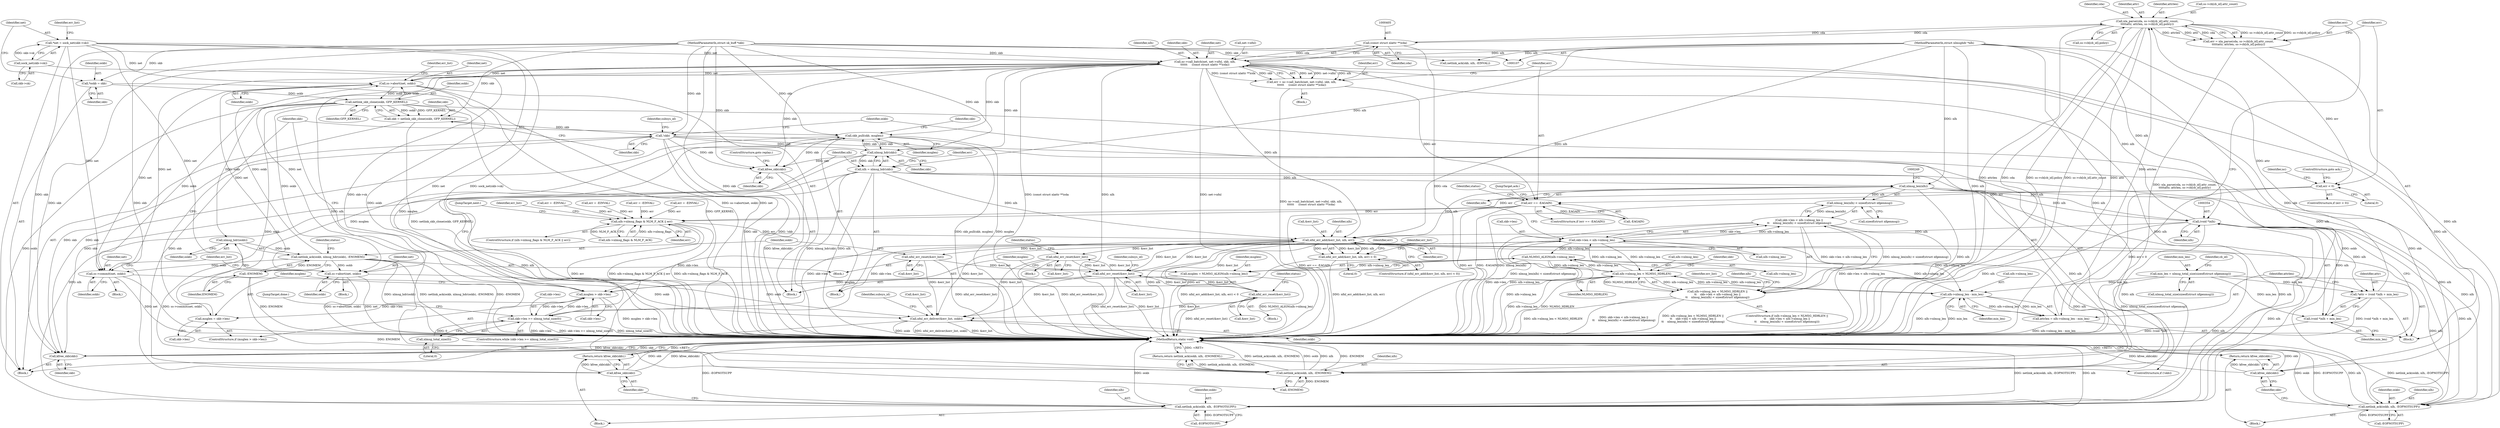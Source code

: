 digraph "0_linux_c58d6c93680f28ac58984af61d0a7ebf4319c241@array" {
"1000367" [label="(Call,nla_parse(cda, ss->cb[cb_id].attr_count,\n\t\t\t\t\tattr, attrlen, ss->cb[cb_id].policy))"];
"1000404" [label="(Call,(const struct nlattr **)cda)"];
"1000367" [label="(Call,nla_parse(cda, ss->cb[cb_id].attr_count,\n\t\t\t\t\tattr, attrlen, ss->cb[cb_id].policy))"];
"1000350" [label="(Call,*attr = (void *)nlh + min_len)"];
"1000353" [label="(Call,(void *)nlh)"];
"1000223" [label="(Call,nlh = nlmsg_hdr(skb))"];
"1000225" [label="(Call,nlmsg_hdr(skb))"];
"1000472" [label="(Call,skb_pull(skb, msglen))"];
"1000397" [label="(Call,nc->call_batch(net, net->nfnl, skb, nlh,\n\t\t\t\t\t\t     (const struct nlattr **)cda))"];
"1000117" [label="(Call,*net = sock_net(skb->sk))"];
"1000119" [label="(Call,sock_net(skb->sk))"];
"1000481" [label="(Call,ss->abort(net, oskb))"];
"1000439" [label="(Call,netlink_ack(oskb, nlmsg_hdr(oskb), -ENOMEM))"];
"1000441" [label="(Call,nlmsg_hdr(oskb))"];
"1000145" [label="(Call,netlink_skb_clone(oskb, GFP_KERNEL))"];
"1000113" [label="(Call,*oskb = skb)"];
"1000108" [label="(MethodParameterIn,struct sk_buff *skb)"];
"1000443" [label="(Call,-ENOMEM)"];
"1000109" [label="(MethodParameterIn,struct nlmsghdr *nlh)"];
"1000467" [label="(Call,msglen = skb->len)"];
"1000462" [label="(Call,msglen > skb->len)"];
"1000455" [label="(Call,msglen = NLMSG_ALIGN(nlh->nlmsg_len))"];
"1000457" [label="(Call,NLMSG_ALIGN(nlh->nlmsg_len))"];
"1000360" [label="(Call,nlh->nlmsg_len - min_len)"];
"1000232" [label="(Call,nlh->nlmsg_len < NLMSG_HDRLEN)"];
"1000238" [label="(Call,skb->len < nlh->nlmsg_len)"];
"1000214" [label="(Call,skb->len >= nlmsg_total_size(0))"];
"1000218" [label="(Call,nlmsg_total_size(0))"];
"1000336" [label="(Call,min_len = nlmsg_total_size(sizeof(struct nfgenmsg)))"];
"1000149" [label="(Call,!skb)"];
"1000143" [label="(Call,skb = netlink_skb_clone(oskb, GFP_KERNEL))"];
"1000246" [label="(Call,nlmsg_len(nlh))"];
"1000358" [label="(Call,attrlen = nlh->nlmsg_len - min_len)"];
"1000365" [label="(Call,err = nla_parse(cda, ss->cb[cb_id].attr_count,\n\t\t\t\t\tattr, attrlen, ss->cb[cb_id].policy))"];
"1000386" [label="(Call,err < 0)"];
"1000408" [label="(Call,err == -EAGAIN)"];
"1000419" [label="(Call,nlh->nlmsg_flags & NLM_F_ACK || err)"];
"1000429" [label="(Call,nfnl_err_add(&err_list, nlh, err))"];
"1000152" [label="(Call,netlink_ack(oskb, nlh, -ENOMEM))"];
"1000151" [label="(Return,return netlink_ack(oskb, nlh, -ENOMEM);)"];
"1000184" [label="(Call,netlink_ack(oskb, nlh, -EOPNOTSUPP))"];
"1000205" [label="(Call,netlink_ack(oskb, nlh, -EOPNOTSUPP))"];
"1000251" [label="(Call,nfnl_err_reset(&err_list))"];
"1000484" [label="(Call,nfnl_err_reset(&err_list))"];
"1000281" [label="(Call,nfnl_err_reset(&err_list))"];
"1000506" [label="(Call,nfnl_err_deliver(&err_list, oskb))"];
"1000428" [label="(Call,nfnl_err_add(&err_list, nlh, err) < 0)"];
"1000436" [label="(Call,nfnl_err_reset(&err_list))"];
"1000395" [label="(Call,err = nc->call_batch(net, net->nfnl, skb, nlh,\n\t\t\t\t\t\t     (const struct nlattr **)cda))"];
"1000245" [label="(Call,nlmsg_len(nlh) < sizeof(struct nfgenmsg))"];
"1000237" [label="(Call,skb->len < nlh->nlmsg_len ||\n\t\t    nlmsg_len(nlh) < sizeof(struct nfgenmsg))"];
"1000231" [label="(Call,nlh->nlmsg_len < NLMSG_HDRLEN ||\n\t\t    skb->len < nlh->nlmsg_len ||\n\t\t    nlmsg_len(nlh) < sizeof(struct nfgenmsg))"];
"1000352" [label="(Call,(void *)nlh + min_len)"];
"1000489" [label="(Call,kfree_skb(skb))"];
"1000512" [label="(Call,kfree_skb(skb))"];
"1000190" [label="(Call,kfree_skb(skb))"];
"1000189" [label="(Return,return kfree_skb(skb);)"];
"1000211" [label="(Call,kfree_skb(skb))"];
"1000210" [label="(Return,return kfree_skb(skb);)"];
"1000498" [label="(Call,ss->commit(net, oskb))"];
"1000503" [label="(Call,ss->abort(net, oskb))"];
"1000150" [label="(Identifier,skb)"];
"1000508" [label="(Identifier,err_list)"];
"1000490" [label="(Identifier,skb)"];
"1000143" [label="(Call,skb = netlink_skb_clone(oskb, GFP_KERNEL))"];
"1000506" [label="(Call,nfnl_err_deliver(&err_list, oskb))"];
"1000491" [label="(ControlStructure,goto replay;)"];
"1000350" [label="(Call,*attr = (void *)nlh + min_len)"];
"1000441" [label="(Call,nlmsg_hdr(oskb))"];
"1000507" [label="(Call,&err_list)"];
"1000454" [label="(JumpTarget,next:)"];
"1000119" [label="(Call,sock_net(skb->sk))"];
"1000407" [label="(ControlStructure,if (err == -EAGAIN))"];
"1000419" [label="(Call,nlh->nlmsg_flags & NLM_F_ACK || err)"];
"1000191" [label="(Identifier,skb)"];
"1000210" [label="(Return,return kfree_skb(skb);)"];
"1000233" [label="(Call,nlh->nlmsg_len)"];
"1000247" [label="(Identifier,nlh)"];
"1000246" [label="(Call,nlmsg_len(nlh))"];
"1000120" [label="(Call,skb->sk)"];
"1000134" [label="(Call,netlink_ack(skb, nlh, -EINVAL))"];
"1000253" [label="(Identifier,err_list)"];
"1000190" [label="(Call,kfree_skb(skb))"];
"1000213" [label="(ControlStructure,while (skb->len >= nlmsg_total_size(0)))"];
"1000431" [label="(Identifier,err_list)"];
"1000368" [label="(Identifier,cda)"];
"1000458" [label="(Call,nlh->nlmsg_len)"];
"1000483" [label="(Identifier,oskb)"];
"1000427" [label="(ControlStructure,if (nfnl_err_add(&err_list, nlh, err) < 0))"];
"1000281" [label="(Call,nfnl_err_reset(&err_list))"];
"1000514" [label="(MethodReturn,static void)"];
"1000414" [label="(Identifier,status)"];
"1000473" [label="(Identifier,skb)"];
"1000212" [label="(Identifier,skb)"];
"1000511" [label="(Identifier,subsys_id)"];
"1000220" [label="(Block,)"];
"1000500" [label="(Identifier,oskb)"];
"1000361" [label="(Call,nlh->nlmsg_len)"];
"1000376" [label="(Identifier,attr)"];
"1000242" [label="(Call,nlh->nlmsg_len)"];
"1000392" [label="(Identifier,nc)"];
"1000403" [label="(Identifier,nlh)"];
"1000481" [label="(Call,ss->abort(net, oskb))"];
"1000187" [label="(Call,-EOPNOTSUPP)"];
"1000336" [label="(Call,min_len = nlmsg_total_size(sizeof(struct nfgenmsg)))"];
"1000387" [label="(Identifier,err)"];
"1000402" [label="(Identifier,skb)"];
"1000351" [label="(Identifier,attr)"];
"1000482" [label="(Identifier,net)"];
"1000343" [label="(Identifier,cb_id)"];
"1000462" [label="(Call,msglen > skb->len)"];
"1000498" [label="(Call,ss->commit(net, oskb))"];
"1000418" [label="(ControlStructure,if (nlh->nlmsg_flags & NLM_F_ACK || err))"];
"1000214" [label="(Call,skb->len >= nlmsg_total_size(0))"];
"1000151" [label="(Return,return netlink_ack(oskb, nlh, -ENOMEM);)"];
"1000410" [label="(Call,-EAGAIN)"];
"1000155" [label="(Call,-ENOMEM)"];
"1000442" [label="(Identifier,oskb)"];
"1000444" [label="(Identifier,ENOMEM)"];
"1000208" [label="(Call,-EOPNOTSUPP)"];
"1000181" [label="(Block,)"];
"1000334" [label="(Block,)"];
"1000360" [label="(Call,nlh->nlmsg_len - min_len)"];
"1000364" [label="(Identifier,min_len)"];
"1000206" [label="(Identifier,oskb)"];
"1000420" [label="(Call,nlh->nlmsg_flags & NLM_F_ACK)"];
"1000488" [label="(Identifier,subsys_id)"];
"1000430" [label="(Call,&err_list)"];
"1000280" [label="(Block,)"];
"1000111" [label="(Block,)"];
"1000352" [label="(Call,(void *)nlh + min_len)"];
"1000463" [label="(Identifier,msglen)"];
"1000398" [label="(Identifier,net)"];
"1000461" [label="(ControlStructure,if (msglen > skb->len))"];
"1000385" [label="(ControlStructure,if (err < 0))"];
"1000304" [label="(Call,err = -EINVAL)"];
"1000399" [label="(Call,net->nfnl)"];
"1000434" [label="(Literal,0)"];
"1000239" [label="(Call,skb->len)"];
"1000145" [label="(Call,netlink_skb_clone(oskb, GFP_KERNEL))"];
"1000337" [label="(Identifier,min_len)"];
"1000250" [label="(Block,)"];
"1000126" [label="(Identifier,err_list)"];
"1000432" [label="(Identifier,nlh)"];
"1000446" [label="(Identifier,status)"];
"1000513" [label="(Identifier,skb)"];
"1000232" [label="(Call,nlh->nlmsg_len < NLMSG_HDRLEN)"];
"1000148" [label="(ControlStructure,if (!skb))"];
"1000502" [label="(Block,)"];
"1000109" [label="(MethodParameterIn,struct nlmsghdr *nlh)"];
"1000386" [label="(Call,err < 0)"];
"1000389" [label="(ControlStructure,goto ack;)"];
"1000236" [label="(Identifier,NLMSG_HDRLEN)"];
"1000154" [label="(Identifier,nlh)"];
"1000186" [label="(Identifier,nlh)"];
"1000365" [label="(Call,err = nla_parse(cda, ss->cb[cb_id].attr_count,\n\t\t\t\t\tattr, attrlen, ss->cb[cb_id].policy))"];
"1000230" [label="(ControlStructure,if (nlh->nlmsg_len < NLMSG_HDRLEN ||\n\t\t    skb->len < nlh->nlmsg_len ||\n\t\t    nlmsg_len(nlh) < sizeof(struct nfgenmsg)))"];
"1000425" [label="(Identifier,err)"];
"1000475" [label="(JumpTarget,done:)"];
"1000406" [label="(Identifier,cda)"];
"1000499" [label="(Identifier,net)"];
"1000404" [label="(Call,(const struct nlattr **)cda)"];
"1000251" [label="(Call,nfnl_err_reset(&err_list))"];
"1000231" [label="(Call,nlh->nlmsg_len < NLMSG_HDRLEN ||\n\t\t    skb->len < nlh->nlmsg_len ||\n\t\t    nlmsg_len(nlh) < sizeof(struct nfgenmsg))"];
"1000480" [label="(Block,)"];
"1000469" [label="(Call,skb->len)"];
"1000144" [label="(Identifier,skb)"];
"1000282" [label="(Call,&err_list)"];
"1000285" [label="(Identifier,status)"];
"1000484" [label="(Call,nfnl_err_reset(&err_list))"];
"1000377" [label="(Identifier,attrlen)"];
"1000248" [label="(Call,sizeof(struct nfgenmsg))"];
"1000497" [label="(Block,)"];
"1000378" [label="(Call,ss->cb[cb_id].policy)"];
"1000474" [label="(Identifier,msglen)"];
"1000245" [label="(Call,nlmsg_len(nlh) < sizeof(struct nfgenmsg))"];
"1000468" [label="(Identifier,msglen)"];
"1000509" [label="(Identifier,oskb)"];
"1000185" [label="(Identifier,oskb)"];
"1000436" [label="(Call,nfnl_err_reset(&err_list))"];
"1000433" [label="(Identifier,err)"];
"1000438" [label="(Identifier,err_list)"];
"1000223" [label="(Call,nlh = nlmsg_hdr(skb))"];
"1000472" [label="(Call,skb_pull(skb, msglen))"];
"1000189" [label="(Return,return kfree_skb(skb);)"];
"1000147" [label="(Identifier,GFP_KERNEL)"];
"1000238" [label="(Call,skb->len < nlh->nlmsg_len)"];
"1000467" [label="(Call,msglen = skb->len)"];
"1000113" [label="(Call,*oskb = skb)"];
"1000456" [label="(Identifier,msglen)"];
"1000237" [label="(Call,skb->len < nlh->nlmsg_len ||\n\t\t    nlmsg_len(nlh) < sizeof(struct nfgenmsg))"];
"1000158" [label="(Identifier,subsys_id)"];
"1000240" [label="(Identifier,skb)"];
"1000394" [label="(Block,)"];
"1000202" [label="(Block,)"];
"1000224" [label="(Identifier,nlh)"];
"1000457" [label="(Call,NLMSG_ALIGN(nlh->nlmsg_len))"];
"1000219" [label="(Literal,0)"];
"1000338" [label="(Call,nlmsg_total_size(sizeof(struct nfgenmsg)))"];
"1000211" [label="(Call,kfree_skb(skb))"];
"1000356" [label="(Identifier,min_len)"];
"1000395" [label="(Call,err = nc->call_batch(net, net->nfnl, skb, nlh,\n\t\t\t\t\t\t     (const struct nlattr **)cda))"];
"1000408" [label="(Call,err == -EAGAIN)"];
"1000226" [label="(Identifier,skb)"];
"1000117" [label="(Call,*net = sock_net(skb->sk))"];
"1000118" [label="(Identifier,net)"];
"1000450" [label="(Identifier,err)"];
"1000266" [label="(Call,err = -EINVAL)"];
"1000512" [label="(Call,kfree_skb(skb))"];
"1000205" [label="(Call,netlink_ack(oskb, nlh, -EOPNOTSUPP))"];
"1000409" [label="(Identifier,err)"];
"1000184" [label="(Call,netlink_ack(oskb, nlh, -EOPNOTSUPP))"];
"1000437" [label="(Call,&err_list)"];
"1000353" [label="(Call,(void *)nlh)"];
"1000503" [label="(Call,ss->abort(net, oskb))"];
"1000367" [label="(Call,nla_parse(cda, ss->cb[cb_id].attr_count,\n\t\t\t\t\tattr, attrlen, ss->cb[cb_id].policy))"];
"1000216" [label="(Identifier,skb)"];
"1000315" [label="(Call,err = -EINVAL)"];
"1000486" [label="(Identifier,err_list)"];
"1000153" [label="(Identifier,oskb)"];
"1000228" [label="(Identifier,err)"];
"1000428" [label="(Call,nfnl_err_add(&err_list, nlh, err) < 0)"];
"1000489" [label="(Call,kfree_skb(skb))"];
"1000440" [label="(Identifier,oskb)"];
"1000417" [label="(JumpTarget,ack:)"];
"1000215" [label="(Call,skb->len)"];
"1000114" [label="(Identifier,oskb)"];
"1000355" [label="(Identifier,nlh)"];
"1000504" [label="(Identifier,net)"];
"1000485" [label="(Call,&err_list)"];
"1000369" [label="(Call,ss->cb[cb_id].attr_count)"];
"1000225" [label="(Call,nlmsg_hdr(skb))"];
"1000207" [label="(Identifier,nlh)"];
"1000464" [label="(Call,skb->len)"];
"1000397" [label="(Call,nc->call_batch(net, net->nfnl, skb, nlh,\n\t\t\t\t\t\t     (const struct nlattr **)cda))"];
"1000262" [label="(Identifier,nlh)"];
"1000435" [label="(Block,)"];
"1000152" [label="(Call,netlink_ack(oskb, nlh, -ENOMEM))"];
"1000455" [label="(Call,msglen = NLMSG_ALIGN(nlh->nlmsg_len))"];
"1000388" [label="(Literal,0)"];
"1000429" [label="(Call,nfnl_err_add(&err_list, nlh, err))"];
"1000396" [label="(Identifier,err)"];
"1000149" [label="(Call,!skb)"];
"1000108" [label="(MethodParameterIn,struct sk_buff *skb)"];
"1000115" [label="(Identifier,skb)"];
"1000505" [label="(Identifier,oskb)"];
"1000443" [label="(Call,-ENOMEM)"];
"1000146" [label="(Identifier,oskb)"];
"1000329" [label="(Call,err = -EINVAL)"];
"1000358" [label="(Call,attrlen = nlh->nlmsg_len - min_len)"];
"1000218" [label="(Call,nlmsg_total_size(0))"];
"1000439" [label="(Call,netlink_ack(oskb, nlmsg_hdr(oskb), -ENOMEM))"];
"1000252" [label="(Call,&err_list)"];
"1000359" [label="(Identifier,attrlen)"];
"1000366" [label="(Identifier,err)"];
"1000255" [label="(Identifier,status)"];
"1000367" -> "1000365"  [label="AST: "];
"1000367" -> "1000378"  [label="CFG: "];
"1000368" -> "1000367"  [label="AST: "];
"1000369" -> "1000367"  [label="AST: "];
"1000376" -> "1000367"  [label="AST: "];
"1000377" -> "1000367"  [label="AST: "];
"1000378" -> "1000367"  [label="AST: "];
"1000365" -> "1000367"  [label="CFG: "];
"1000367" -> "1000514"  [label="DDG: ss->cb[cb_id].attr_count"];
"1000367" -> "1000514"  [label="DDG: attr"];
"1000367" -> "1000514"  [label="DDG: attrlen"];
"1000367" -> "1000514"  [label="DDG: cda"];
"1000367" -> "1000514"  [label="DDG: ss->cb[cb_id].policy"];
"1000367" -> "1000365"  [label="DDG: ss->cb[cb_id].attr_count"];
"1000367" -> "1000365"  [label="DDG: ss->cb[cb_id].policy"];
"1000367" -> "1000365"  [label="DDG: attrlen"];
"1000367" -> "1000365"  [label="DDG: attr"];
"1000367" -> "1000365"  [label="DDG: cda"];
"1000404" -> "1000367"  [label="DDG: cda"];
"1000350" -> "1000367"  [label="DDG: attr"];
"1000358" -> "1000367"  [label="DDG: attrlen"];
"1000367" -> "1000404"  [label="DDG: cda"];
"1000404" -> "1000397"  [label="AST: "];
"1000404" -> "1000406"  [label="CFG: "];
"1000405" -> "1000404"  [label="AST: "];
"1000406" -> "1000404"  [label="AST: "];
"1000397" -> "1000404"  [label="CFG: "];
"1000404" -> "1000514"  [label="DDG: cda"];
"1000404" -> "1000397"  [label="DDG: cda"];
"1000350" -> "1000334"  [label="AST: "];
"1000350" -> "1000352"  [label="CFG: "];
"1000351" -> "1000350"  [label="AST: "];
"1000352" -> "1000350"  [label="AST: "];
"1000359" -> "1000350"  [label="CFG: "];
"1000350" -> "1000514"  [label="DDG: (void *)nlh + min_len"];
"1000353" -> "1000350"  [label="DDG: nlh"];
"1000336" -> "1000350"  [label="DDG: min_len"];
"1000353" -> "1000352"  [label="AST: "];
"1000353" -> "1000355"  [label="CFG: "];
"1000354" -> "1000353"  [label="AST: "];
"1000355" -> "1000353"  [label="AST: "];
"1000356" -> "1000353"  [label="CFG: "];
"1000353" -> "1000514"  [label="DDG: nlh"];
"1000353" -> "1000152"  [label="DDG: nlh"];
"1000353" -> "1000184"  [label="DDG: nlh"];
"1000353" -> "1000205"  [label="DDG: nlh"];
"1000353" -> "1000352"  [label="DDG: nlh"];
"1000223" -> "1000353"  [label="DDG: nlh"];
"1000246" -> "1000353"  [label="DDG: nlh"];
"1000109" -> "1000353"  [label="DDG: nlh"];
"1000353" -> "1000397"  [label="DDG: nlh"];
"1000353" -> "1000429"  [label="DDG: nlh"];
"1000223" -> "1000220"  [label="AST: "];
"1000223" -> "1000225"  [label="CFG: "];
"1000224" -> "1000223"  [label="AST: "];
"1000225" -> "1000223"  [label="AST: "];
"1000228" -> "1000223"  [label="CFG: "];
"1000223" -> "1000514"  [label="DDG: nlmsg_hdr(skb)"];
"1000223" -> "1000514"  [label="DDG: nlh"];
"1000223" -> "1000152"  [label="DDG: nlh"];
"1000223" -> "1000184"  [label="DDG: nlh"];
"1000223" -> "1000205"  [label="DDG: nlh"];
"1000225" -> "1000223"  [label="DDG: skb"];
"1000109" -> "1000223"  [label="DDG: nlh"];
"1000223" -> "1000246"  [label="DDG: nlh"];
"1000223" -> "1000429"  [label="DDG: nlh"];
"1000225" -> "1000226"  [label="CFG: "];
"1000226" -> "1000225"  [label="AST: "];
"1000472" -> "1000225"  [label="DDG: skb"];
"1000149" -> "1000225"  [label="DDG: skb"];
"1000108" -> "1000225"  [label="DDG: skb"];
"1000225" -> "1000397"  [label="DDG: skb"];
"1000225" -> "1000472"  [label="DDG: skb"];
"1000225" -> "1000489"  [label="DDG: skb"];
"1000225" -> "1000512"  [label="DDG: skb"];
"1000472" -> "1000220"  [label="AST: "];
"1000472" -> "1000474"  [label="CFG: "];
"1000473" -> "1000472"  [label="AST: "];
"1000474" -> "1000472"  [label="AST: "];
"1000216" -> "1000472"  [label="CFG: "];
"1000472" -> "1000514"  [label="DDG: skb_pull(skb, msglen)"];
"1000472" -> "1000514"  [label="DDG: msglen"];
"1000397" -> "1000472"  [label="DDG: skb"];
"1000108" -> "1000472"  [label="DDG: skb"];
"1000467" -> "1000472"  [label="DDG: msglen"];
"1000462" -> "1000472"  [label="DDG: msglen"];
"1000472" -> "1000489"  [label="DDG: skb"];
"1000472" -> "1000512"  [label="DDG: skb"];
"1000397" -> "1000395"  [label="AST: "];
"1000398" -> "1000397"  [label="AST: "];
"1000399" -> "1000397"  [label="AST: "];
"1000402" -> "1000397"  [label="AST: "];
"1000403" -> "1000397"  [label="AST: "];
"1000395" -> "1000397"  [label="CFG: "];
"1000397" -> "1000514"  [label="DDG: (const struct nlattr **)cda"];
"1000397" -> "1000514"  [label="DDG: nlh"];
"1000397" -> "1000514"  [label="DDG: net->nfnl"];
"1000397" -> "1000152"  [label="DDG: nlh"];
"1000397" -> "1000184"  [label="DDG: nlh"];
"1000397" -> "1000205"  [label="DDG: nlh"];
"1000397" -> "1000395"  [label="DDG: net"];
"1000397" -> "1000395"  [label="DDG: net->nfnl"];
"1000397" -> "1000395"  [label="DDG: nlh"];
"1000397" -> "1000395"  [label="DDG: (const struct nlattr **)cda"];
"1000397" -> "1000395"  [label="DDG: skb"];
"1000117" -> "1000397"  [label="DDG: net"];
"1000481" -> "1000397"  [label="DDG: net"];
"1000108" -> "1000397"  [label="DDG: skb"];
"1000109" -> "1000397"  [label="DDG: nlh"];
"1000397" -> "1000429"  [label="DDG: nlh"];
"1000397" -> "1000481"  [label="DDG: net"];
"1000397" -> "1000489"  [label="DDG: skb"];
"1000397" -> "1000498"  [label="DDG: net"];
"1000397" -> "1000503"  [label="DDG: net"];
"1000397" -> "1000512"  [label="DDG: skb"];
"1000117" -> "1000111"  [label="AST: "];
"1000117" -> "1000119"  [label="CFG: "];
"1000118" -> "1000117"  [label="AST: "];
"1000119" -> "1000117"  [label="AST: "];
"1000126" -> "1000117"  [label="CFG: "];
"1000117" -> "1000514"  [label="DDG: net"];
"1000117" -> "1000514"  [label="DDG: sock_net(skb->sk)"];
"1000119" -> "1000117"  [label="DDG: skb->sk"];
"1000117" -> "1000481"  [label="DDG: net"];
"1000117" -> "1000498"  [label="DDG: net"];
"1000117" -> "1000503"  [label="DDG: net"];
"1000119" -> "1000120"  [label="CFG: "];
"1000120" -> "1000119"  [label="AST: "];
"1000119" -> "1000514"  [label="DDG: skb->sk"];
"1000481" -> "1000480"  [label="AST: "];
"1000481" -> "1000483"  [label="CFG: "];
"1000482" -> "1000481"  [label="AST: "];
"1000483" -> "1000481"  [label="AST: "];
"1000486" -> "1000481"  [label="CFG: "];
"1000481" -> "1000514"  [label="DDG: ss->abort(net, oskb)"];
"1000481" -> "1000514"  [label="DDG: net"];
"1000481" -> "1000145"  [label="DDG: oskb"];
"1000439" -> "1000481"  [label="DDG: oskb"];
"1000145" -> "1000481"  [label="DDG: oskb"];
"1000481" -> "1000498"  [label="DDG: net"];
"1000481" -> "1000503"  [label="DDG: net"];
"1000439" -> "1000435"  [label="AST: "];
"1000439" -> "1000443"  [label="CFG: "];
"1000440" -> "1000439"  [label="AST: "];
"1000441" -> "1000439"  [label="AST: "];
"1000443" -> "1000439"  [label="AST: "];
"1000446" -> "1000439"  [label="CFG: "];
"1000439" -> "1000514"  [label="DDG: -ENOMEM"];
"1000439" -> "1000514"  [label="DDG: nlmsg_hdr(oskb)"];
"1000439" -> "1000514"  [label="DDG: netlink_ack(oskb, nlmsg_hdr(oskb), -ENOMEM)"];
"1000441" -> "1000439"  [label="DDG: oskb"];
"1000443" -> "1000439"  [label="DDG: ENOMEM"];
"1000439" -> "1000498"  [label="DDG: oskb"];
"1000439" -> "1000503"  [label="DDG: oskb"];
"1000441" -> "1000442"  [label="CFG: "];
"1000442" -> "1000441"  [label="AST: "];
"1000444" -> "1000441"  [label="CFG: "];
"1000145" -> "1000441"  [label="DDG: oskb"];
"1000145" -> "1000143"  [label="AST: "];
"1000145" -> "1000147"  [label="CFG: "];
"1000146" -> "1000145"  [label="AST: "];
"1000147" -> "1000145"  [label="AST: "];
"1000143" -> "1000145"  [label="CFG: "];
"1000145" -> "1000514"  [label="DDG: GFP_KERNEL"];
"1000145" -> "1000143"  [label="DDG: oskb"];
"1000145" -> "1000143"  [label="DDG: GFP_KERNEL"];
"1000113" -> "1000145"  [label="DDG: oskb"];
"1000145" -> "1000152"  [label="DDG: oskb"];
"1000145" -> "1000184"  [label="DDG: oskb"];
"1000145" -> "1000205"  [label="DDG: oskb"];
"1000145" -> "1000498"  [label="DDG: oskb"];
"1000145" -> "1000503"  [label="DDG: oskb"];
"1000113" -> "1000111"  [label="AST: "];
"1000113" -> "1000115"  [label="CFG: "];
"1000114" -> "1000113"  [label="AST: "];
"1000115" -> "1000113"  [label="AST: "];
"1000118" -> "1000113"  [label="CFG: "];
"1000113" -> "1000514"  [label="DDG: oskb"];
"1000108" -> "1000113"  [label="DDG: skb"];
"1000108" -> "1000107"  [label="AST: "];
"1000108" -> "1000514"  [label="DDG: skb"];
"1000108" -> "1000134"  [label="DDG: skb"];
"1000108" -> "1000143"  [label="DDG: skb"];
"1000108" -> "1000149"  [label="DDG: skb"];
"1000108" -> "1000190"  [label="DDG: skb"];
"1000108" -> "1000211"  [label="DDG: skb"];
"1000108" -> "1000489"  [label="DDG: skb"];
"1000108" -> "1000512"  [label="DDG: skb"];
"1000443" -> "1000444"  [label="CFG: "];
"1000444" -> "1000443"  [label="AST: "];
"1000443" -> "1000514"  [label="DDG: ENOMEM"];
"1000443" -> "1000155"  [label="DDG: ENOMEM"];
"1000109" -> "1000107"  [label="AST: "];
"1000109" -> "1000514"  [label="DDG: nlh"];
"1000109" -> "1000134"  [label="DDG: nlh"];
"1000109" -> "1000152"  [label="DDG: nlh"];
"1000109" -> "1000184"  [label="DDG: nlh"];
"1000109" -> "1000205"  [label="DDG: nlh"];
"1000109" -> "1000246"  [label="DDG: nlh"];
"1000109" -> "1000429"  [label="DDG: nlh"];
"1000467" -> "1000461"  [label="AST: "];
"1000467" -> "1000469"  [label="CFG: "];
"1000468" -> "1000467"  [label="AST: "];
"1000469" -> "1000467"  [label="AST: "];
"1000473" -> "1000467"  [label="CFG: "];
"1000462" -> "1000467"  [label="DDG: skb->len"];
"1000462" -> "1000461"  [label="AST: "];
"1000462" -> "1000464"  [label="CFG: "];
"1000463" -> "1000462"  [label="AST: "];
"1000464" -> "1000462"  [label="AST: "];
"1000468" -> "1000462"  [label="CFG: "];
"1000473" -> "1000462"  [label="CFG: "];
"1000462" -> "1000514"  [label="DDG: msglen > skb->len"];
"1000462" -> "1000214"  [label="DDG: skb->len"];
"1000455" -> "1000462"  [label="DDG: msglen"];
"1000238" -> "1000462"  [label="DDG: skb->len"];
"1000214" -> "1000462"  [label="DDG: skb->len"];
"1000455" -> "1000220"  [label="AST: "];
"1000455" -> "1000457"  [label="CFG: "];
"1000456" -> "1000455"  [label="AST: "];
"1000457" -> "1000455"  [label="AST: "];
"1000463" -> "1000455"  [label="CFG: "];
"1000455" -> "1000514"  [label="DDG: NLMSG_ALIGN(nlh->nlmsg_len)"];
"1000457" -> "1000455"  [label="DDG: nlh->nlmsg_len"];
"1000457" -> "1000458"  [label="CFG: "];
"1000458" -> "1000457"  [label="AST: "];
"1000457" -> "1000514"  [label="DDG: nlh->nlmsg_len"];
"1000457" -> "1000232"  [label="DDG: nlh->nlmsg_len"];
"1000360" -> "1000457"  [label="DDG: nlh->nlmsg_len"];
"1000232" -> "1000457"  [label="DDG: nlh->nlmsg_len"];
"1000238" -> "1000457"  [label="DDG: nlh->nlmsg_len"];
"1000360" -> "1000358"  [label="AST: "];
"1000360" -> "1000364"  [label="CFG: "];
"1000361" -> "1000360"  [label="AST: "];
"1000364" -> "1000360"  [label="AST: "];
"1000358" -> "1000360"  [label="CFG: "];
"1000360" -> "1000514"  [label="DDG: nlh->nlmsg_len"];
"1000360" -> "1000514"  [label="DDG: min_len"];
"1000360" -> "1000232"  [label="DDG: nlh->nlmsg_len"];
"1000360" -> "1000358"  [label="DDG: nlh->nlmsg_len"];
"1000360" -> "1000358"  [label="DDG: min_len"];
"1000232" -> "1000360"  [label="DDG: nlh->nlmsg_len"];
"1000238" -> "1000360"  [label="DDG: nlh->nlmsg_len"];
"1000336" -> "1000360"  [label="DDG: min_len"];
"1000232" -> "1000231"  [label="AST: "];
"1000232" -> "1000236"  [label="CFG: "];
"1000233" -> "1000232"  [label="AST: "];
"1000236" -> "1000232"  [label="AST: "];
"1000240" -> "1000232"  [label="CFG: "];
"1000231" -> "1000232"  [label="CFG: "];
"1000232" -> "1000514"  [label="DDG: nlh->nlmsg_len"];
"1000232" -> "1000514"  [label="DDG: NLMSG_HDRLEN"];
"1000232" -> "1000231"  [label="DDG: nlh->nlmsg_len"];
"1000232" -> "1000231"  [label="DDG: NLMSG_HDRLEN"];
"1000238" -> "1000232"  [label="DDG: nlh->nlmsg_len"];
"1000232" -> "1000238"  [label="DDG: nlh->nlmsg_len"];
"1000238" -> "1000237"  [label="AST: "];
"1000238" -> "1000242"  [label="CFG: "];
"1000239" -> "1000238"  [label="AST: "];
"1000242" -> "1000238"  [label="AST: "];
"1000247" -> "1000238"  [label="CFG: "];
"1000237" -> "1000238"  [label="CFG: "];
"1000238" -> "1000514"  [label="DDG: skb->len"];
"1000238" -> "1000514"  [label="DDG: nlh->nlmsg_len"];
"1000238" -> "1000214"  [label="DDG: skb->len"];
"1000238" -> "1000237"  [label="DDG: skb->len"];
"1000238" -> "1000237"  [label="DDG: nlh->nlmsg_len"];
"1000214" -> "1000238"  [label="DDG: skb->len"];
"1000214" -> "1000213"  [label="AST: "];
"1000214" -> "1000218"  [label="CFG: "];
"1000215" -> "1000214"  [label="AST: "];
"1000218" -> "1000214"  [label="AST: "];
"1000224" -> "1000214"  [label="CFG: "];
"1000475" -> "1000214"  [label="CFG: "];
"1000214" -> "1000514"  [label="DDG: skb->len >= nlmsg_total_size(0)"];
"1000214" -> "1000514"  [label="DDG: nlmsg_total_size(0)"];
"1000214" -> "1000514"  [label="DDG: skb->len"];
"1000218" -> "1000214"  [label="DDG: 0"];
"1000218" -> "1000219"  [label="CFG: "];
"1000219" -> "1000218"  [label="AST: "];
"1000336" -> "1000334"  [label="AST: "];
"1000336" -> "1000338"  [label="CFG: "];
"1000337" -> "1000336"  [label="AST: "];
"1000338" -> "1000336"  [label="AST: "];
"1000343" -> "1000336"  [label="CFG: "];
"1000336" -> "1000514"  [label="DDG: nlmsg_total_size(sizeof(struct nfgenmsg))"];
"1000336" -> "1000352"  [label="DDG: min_len"];
"1000149" -> "1000148"  [label="AST: "];
"1000149" -> "1000150"  [label="CFG: "];
"1000150" -> "1000149"  [label="AST: "];
"1000153" -> "1000149"  [label="CFG: "];
"1000158" -> "1000149"  [label="CFG: "];
"1000149" -> "1000514"  [label="DDG: !skb"];
"1000149" -> "1000514"  [label="DDG: skb"];
"1000143" -> "1000149"  [label="DDG: skb"];
"1000149" -> "1000190"  [label="DDG: skb"];
"1000149" -> "1000211"  [label="DDG: skb"];
"1000149" -> "1000489"  [label="DDG: skb"];
"1000149" -> "1000512"  [label="DDG: skb"];
"1000143" -> "1000111"  [label="AST: "];
"1000144" -> "1000143"  [label="AST: "];
"1000150" -> "1000143"  [label="CFG: "];
"1000143" -> "1000514"  [label="DDG: netlink_skb_clone(oskb, GFP_KERNEL)"];
"1000246" -> "1000245"  [label="AST: "];
"1000246" -> "1000247"  [label="CFG: "];
"1000247" -> "1000246"  [label="AST: "];
"1000249" -> "1000246"  [label="CFG: "];
"1000246" -> "1000514"  [label="DDG: nlh"];
"1000246" -> "1000152"  [label="DDG: nlh"];
"1000246" -> "1000184"  [label="DDG: nlh"];
"1000246" -> "1000205"  [label="DDG: nlh"];
"1000246" -> "1000245"  [label="DDG: nlh"];
"1000246" -> "1000429"  [label="DDG: nlh"];
"1000358" -> "1000334"  [label="AST: "];
"1000359" -> "1000358"  [label="AST: "];
"1000366" -> "1000358"  [label="CFG: "];
"1000358" -> "1000514"  [label="DDG: nlh->nlmsg_len - min_len"];
"1000365" -> "1000334"  [label="AST: "];
"1000366" -> "1000365"  [label="AST: "];
"1000387" -> "1000365"  [label="CFG: "];
"1000365" -> "1000514"  [label="DDG: nla_parse(cda, ss->cb[cb_id].attr_count,\n\t\t\t\t\tattr, attrlen, ss->cb[cb_id].policy)"];
"1000365" -> "1000386"  [label="DDG: err"];
"1000386" -> "1000385"  [label="AST: "];
"1000386" -> "1000388"  [label="CFG: "];
"1000387" -> "1000386"  [label="AST: "];
"1000388" -> "1000386"  [label="AST: "];
"1000389" -> "1000386"  [label="CFG: "];
"1000392" -> "1000386"  [label="CFG: "];
"1000386" -> "1000514"  [label="DDG: err < 0"];
"1000386" -> "1000408"  [label="DDG: err"];
"1000386" -> "1000419"  [label="DDG: err"];
"1000408" -> "1000407"  [label="AST: "];
"1000408" -> "1000410"  [label="CFG: "];
"1000409" -> "1000408"  [label="AST: "];
"1000410" -> "1000408"  [label="AST: "];
"1000414" -> "1000408"  [label="CFG: "];
"1000417" -> "1000408"  [label="CFG: "];
"1000408" -> "1000514"  [label="DDG: err"];
"1000408" -> "1000514"  [label="DDG: err == -EAGAIN"];
"1000408" -> "1000514"  [label="DDG: -EAGAIN"];
"1000395" -> "1000408"  [label="DDG: err"];
"1000410" -> "1000408"  [label="DDG: EAGAIN"];
"1000408" -> "1000419"  [label="DDG: err"];
"1000419" -> "1000418"  [label="AST: "];
"1000419" -> "1000420"  [label="CFG: "];
"1000419" -> "1000425"  [label="CFG: "];
"1000420" -> "1000419"  [label="AST: "];
"1000425" -> "1000419"  [label="AST: "];
"1000431" -> "1000419"  [label="CFG: "];
"1000454" -> "1000419"  [label="CFG: "];
"1000419" -> "1000514"  [label="DDG: nlh->nlmsg_flags & NLM_F_ACK"];
"1000419" -> "1000514"  [label="DDG: err"];
"1000419" -> "1000514"  [label="DDG: nlh->nlmsg_flags & NLM_F_ACK || err"];
"1000420" -> "1000419"  [label="DDG: nlh->nlmsg_flags"];
"1000420" -> "1000419"  [label="DDG: NLM_F_ACK"];
"1000315" -> "1000419"  [label="DDG: err"];
"1000304" -> "1000419"  [label="DDG: err"];
"1000266" -> "1000419"  [label="DDG: err"];
"1000329" -> "1000419"  [label="DDG: err"];
"1000419" -> "1000429"  [label="DDG: err"];
"1000429" -> "1000428"  [label="AST: "];
"1000429" -> "1000433"  [label="CFG: "];
"1000430" -> "1000429"  [label="AST: "];
"1000432" -> "1000429"  [label="AST: "];
"1000433" -> "1000429"  [label="AST: "];
"1000434" -> "1000429"  [label="CFG: "];
"1000429" -> "1000514"  [label="DDG: nlh"];
"1000429" -> "1000514"  [label="DDG: err"];
"1000429" -> "1000152"  [label="DDG: nlh"];
"1000429" -> "1000184"  [label="DDG: nlh"];
"1000429" -> "1000205"  [label="DDG: nlh"];
"1000429" -> "1000251"  [label="DDG: &err_list"];
"1000429" -> "1000281"  [label="DDG: &err_list"];
"1000429" -> "1000428"  [label="DDG: &err_list"];
"1000429" -> "1000428"  [label="DDG: nlh"];
"1000429" -> "1000428"  [label="DDG: err"];
"1000484" -> "1000429"  [label="DDG: &err_list"];
"1000429" -> "1000436"  [label="DDG: &err_list"];
"1000429" -> "1000484"  [label="DDG: &err_list"];
"1000429" -> "1000506"  [label="DDG: &err_list"];
"1000152" -> "1000151"  [label="AST: "];
"1000152" -> "1000155"  [label="CFG: "];
"1000153" -> "1000152"  [label="AST: "];
"1000154" -> "1000152"  [label="AST: "];
"1000155" -> "1000152"  [label="AST: "];
"1000151" -> "1000152"  [label="CFG: "];
"1000152" -> "1000514"  [label="DDG: netlink_ack(oskb, nlh, -ENOMEM)"];
"1000152" -> "1000514"  [label="DDG: -ENOMEM"];
"1000152" -> "1000514"  [label="DDG: oskb"];
"1000152" -> "1000514"  [label="DDG: nlh"];
"1000152" -> "1000151"  [label="DDG: netlink_ack(oskb, nlh, -ENOMEM)"];
"1000155" -> "1000152"  [label="DDG: ENOMEM"];
"1000151" -> "1000148"  [label="AST: "];
"1000514" -> "1000151"  [label="CFG: "];
"1000151" -> "1000514"  [label="DDG: <RET>"];
"1000184" -> "1000181"  [label="AST: "];
"1000184" -> "1000187"  [label="CFG: "];
"1000185" -> "1000184"  [label="AST: "];
"1000186" -> "1000184"  [label="AST: "];
"1000187" -> "1000184"  [label="AST: "];
"1000191" -> "1000184"  [label="CFG: "];
"1000184" -> "1000514"  [label="DDG: nlh"];
"1000184" -> "1000514"  [label="DDG: -EOPNOTSUPP"];
"1000184" -> "1000514"  [label="DDG: oskb"];
"1000184" -> "1000514"  [label="DDG: netlink_ack(oskb, nlh, -EOPNOTSUPP)"];
"1000187" -> "1000184"  [label="DDG: EOPNOTSUPP"];
"1000205" -> "1000202"  [label="AST: "];
"1000205" -> "1000208"  [label="CFG: "];
"1000206" -> "1000205"  [label="AST: "];
"1000207" -> "1000205"  [label="AST: "];
"1000208" -> "1000205"  [label="AST: "];
"1000212" -> "1000205"  [label="CFG: "];
"1000205" -> "1000514"  [label="DDG: oskb"];
"1000205" -> "1000514"  [label="DDG: -EOPNOTSUPP"];
"1000205" -> "1000514"  [label="DDG: nlh"];
"1000205" -> "1000514"  [label="DDG: netlink_ack(oskb, nlh, -EOPNOTSUPP)"];
"1000208" -> "1000205"  [label="DDG: EOPNOTSUPP"];
"1000251" -> "1000250"  [label="AST: "];
"1000251" -> "1000252"  [label="CFG: "];
"1000252" -> "1000251"  [label="AST: "];
"1000255" -> "1000251"  [label="CFG: "];
"1000251" -> "1000514"  [label="DDG: nfnl_err_reset(&err_list)"];
"1000484" -> "1000251"  [label="DDG: &err_list"];
"1000251" -> "1000484"  [label="DDG: &err_list"];
"1000251" -> "1000506"  [label="DDG: &err_list"];
"1000484" -> "1000480"  [label="AST: "];
"1000484" -> "1000485"  [label="CFG: "];
"1000485" -> "1000484"  [label="AST: "];
"1000488" -> "1000484"  [label="CFG: "];
"1000484" -> "1000514"  [label="DDG: &err_list"];
"1000484" -> "1000514"  [label="DDG: nfnl_err_reset(&err_list)"];
"1000484" -> "1000281"  [label="DDG: &err_list"];
"1000281" -> "1000484"  [label="DDG: &err_list"];
"1000436" -> "1000484"  [label="DDG: &err_list"];
"1000484" -> "1000506"  [label="DDG: &err_list"];
"1000281" -> "1000280"  [label="AST: "];
"1000281" -> "1000282"  [label="CFG: "];
"1000282" -> "1000281"  [label="AST: "];
"1000285" -> "1000281"  [label="CFG: "];
"1000281" -> "1000514"  [label="DDG: nfnl_err_reset(&err_list)"];
"1000281" -> "1000506"  [label="DDG: &err_list"];
"1000506" -> "1000111"  [label="AST: "];
"1000506" -> "1000509"  [label="CFG: "];
"1000507" -> "1000506"  [label="AST: "];
"1000509" -> "1000506"  [label="AST: "];
"1000511" -> "1000506"  [label="CFG: "];
"1000506" -> "1000514"  [label="DDG: oskb"];
"1000506" -> "1000514"  [label="DDG: nfnl_err_deliver(&err_list, oskb)"];
"1000506" -> "1000514"  [label="DDG: &err_list"];
"1000436" -> "1000506"  [label="DDG: &err_list"];
"1000498" -> "1000506"  [label="DDG: oskb"];
"1000503" -> "1000506"  [label="DDG: oskb"];
"1000428" -> "1000427"  [label="AST: "];
"1000428" -> "1000434"  [label="CFG: "];
"1000434" -> "1000428"  [label="AST: "];
"1000438" -> "1000428"  [label="CFG: "];
"1000450" -> "1000428"  [label="CFG: "];
"1000428" -> "1000514"  [label="DDG: nfnl_err_add(&err_list, nlh, err) < 0"];
"1000428" -> "1000514"  [label="DDG: nfnl_err_add(&err_list, nlh, err)"];
"1000436" -> "1000435"  [label="AST: "];
"1000436" -> "1000437"  [label="CFG: "];
"1000437" -> "1000436"  [label="AST: "];
"1000440" -> "1000436"  [label="CFG: "];
"1000436" -> "1000514"  [label="DDG: nfnl_err_reset(&err_list)"];
"1000395" -> "1000394"  [label="AST: "];
"1000396" -> "1000395"  [label="AST: "];
"1000409" -> "1000395"  [label="CFG: "];
"1000395" -> "1000514"  [label="DDG: nc->call_batch(net, net->nfnl, skb, nlh,\n\t\t\t\t\t\t     (const struct nlattr **)cda)"];
"1000245" -> "1000237"  [label="AST: "];
"1000245" -> "1000248"  [label="CFG: "];
"1000248" -> "1000245"  [label="AST: "];
"1000237" -> "1000245"  [label="CFG: "];
"1000245" -> "1000514"  [label="DDG: nlmsg_len(nlh)"];
"1000245" -> "1000237"  [label="DDG: nlmsg_len(nlh)"];
"1000237" -> "1000231"  [label="AST: "];
"1000231" -> "1000237"  [label="CFG: "];
"1000237" -> "1000514"  [label="DDG: skb->len < nlh->nlmsg_len"];
"1000237" -> "1000514"  [label="DDG: nlmsg_len(nlh) < sizeof(struct nfgenmsg)"];
"1000237" -> "1000231"  [label="DDG: skb->len < nlh->nlmsg_len"];
"1000237" -> "1000231"  [label="DDG: nlmsg_len(nlh) < sizeof(struct nfgenmsg)"];
"1000231" -> "1000230"  [label="AST: "];
"1000253" -> "1000231"  [label="CFG: "];
"1000262" -> "1000231"  [label="CFG: "];
"1000231" -> "1000514"  [label="DDG: skb->len < nlh->nlmsg_len ||\n\t\t    nlmsg_len(nlh) < sizeof(struct nfgenmsg)"];
"1000231" -> "1000514"  [label="DDG: nlh->nlmsg_len < NLMSG_HDRLEN ||\n\t\t    skb->len < nlh->nlmsg_len ||\n\t\t    nlmsg_len(nlh) < sizeof(struct nfgenmsg)"];
"1000231" -> "1000514"  [label="DDG: nlh->nlmsg_len < NLMSG_HDRLEN"];
"1000352" -> "1000356"  [label="CFG: "];
"1000356" -> "1000352"  [label="AST: "];
"1000352" -> "1000514"  [label="DDG: (void *)nlh"];
"1000489" -> "1000480"  [label="AST: "];
"1000489" -> "1000490"  [label="CFG: "];
"1000490" -> "1000489"  [label="AST: "];
"1000491" -> "1000489"  [label="CFG: "];
"1000489" -> "1000514"  [label="DDG: kfree_skb(skb)"];
"1000512" -> "1000111"  [label="AST: "];
"1000512" -> "1000513"  [label="CFG: "];
"1000513" -> "1000512"  [label="AST: "];
"1000514" -> "1000512"  [label="CFG: "];
"1000512" -> "1000514"  [label="DDG: skb"];
"1000512" -> "1000514"  [label="DDG: kfree_skb(skb)"];
"1000190" -> "1000189"  [label="AST: "];
"1000190" -> "1000191"  [label="CFG: "];
"1000191" -> "1000190"  [label="AST: "];
"1000189" -> "1000190"  [label="CFG: "];
"1000190" -> "1000514"  [label="DDG: kfree_skb(skb)"];
"1000190" -> "1000514"  [label="DDG: skb"];
"1000190" -> "1000189"  [label="DDG: kfree_skb(skb)"];
"1000189" -> "1000181"  [label="AST: "];
"1000514" -> "1000189"  [label="CFG: "];
"1000189" -> "1000514"  [label="DDG: <RET>"];
"1000211" -> "1000210"  [label="AST: "];
"1000211" -> "1000212"  [label="CFG: "];
"1000212" -> "1000211"  [label="AST: "];
"1000210" -> "1000211"  [label="CFG: "];
"1000211" -> "1000514"  [label="DDG: skb"];
"1000211" -> "1000514"  [label="DDG: kfree_skb(skb)"];
"1000211" -> "1000210"  [label="DDG: kfree_skb(skb)"];
"1000210" -> "1000202"  [label="AST: "];
"1000514" -> "1000210"  [label="CFG: "];
"1000210" -> "1000514"  [label="DDG: <RET>"];
"1000498" -> "1000497"  [label="AST: "];
"1000498" -> "1000500"  [label="CFG: "];
"1000499" -> "1000498"  [label="AST: "];
"1000500" -> "1000498"  [label="AST: "];
"1000508" -> "1000498"  [label="CFG: "];
"1000498" -> "1000514"  [label="DDG: ss->commit(net, oskb)"];
"1000498" -> "1000514"  [label="DDG: net"];
"1000503" -> "1000502"  [label="AST: "];
"1000503" -> "1000505"  [label="CFG: "];
"1000504" -> "1000503"  [label="AST: "];
"1000505" -> "1000503"  [label="AST: "];
"1000508" -> "1000503"  [label="CFG: "];
"1000503" -> "1000514"  [label="DDG: ss->abort(net, oskb)"];
"1000503" -> "1000514"  [label="DDG: net"];
}
